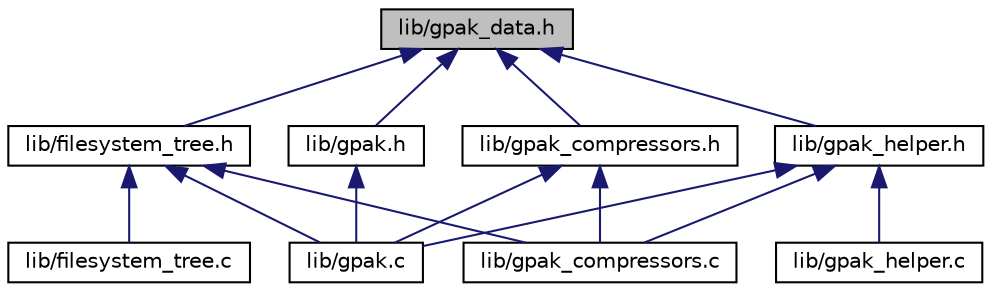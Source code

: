 digraph "lib/gpak_data.h"
{
 // LATEX_PDF_SIZE
  edge [fontname="Helvetica",fontsize="10",labelfontname="Helvetica",labelfontsize="10"];
  node [fontname="Helvetica",fontsize="10",shape=record];
  Node1 [label="lib/gpak_data.h",height=0.2,width=0.4,color="black", fillcolor="grey75", style="filled", fontcolor="black",tooltip=" "];
  Node1 -> Node2 [dir="back",color="midnightblue",fontsize="10",style="solid",fontname="Helvetica"];
  Node2 [label="lib/filesystem_tree.h",height=0.2,width=0.4,color="black", fillcolor="white", style="filled",URL="$filesystem__tree_8h.html",tooltip=" "];
  Node2 -> Node3 [dir="back",color="midnightblue",fontsize="10",style="solid",fontname="Helvetica"];
  Node3 [label="lib/filesystem_tree.c",height=0.2,width=0.4,color="black", fillcolor="white", style="filled",URL="$filesystem__tree_8c_source.html",tooltip=" "];
  Node2 -> Node4 [dir="back",color="midnightblue",fontsize="10",style="solid",fontname="Helvetica"];
  Node4 [label="lib/gpak.c",height=0.2,width=0.4,color="black", fillcolor="white", style="filled",URL="$gpak_8c_source.html",tooltip=" "];
  Node2 -> Node5 [dir="back",color="midnightblue",fontsize="10",style="solid",fontname="Helvetica"];
  Node5 [label="lib/gpak_compressors.c",height=0.2,width=0.4,color="black", fillcolor="white", style="filled",URL="$gpak__compressors_8c_source.html",tooltip=" "];
  Node1 -> Node6 [dir="back",color="midnightblue",fontsize="10",style="solid",fontname="Helvetica"];
  Node6 [label="lib/gpak.h",height=0.2,width=0.4,color="black", fillcolor="white", style="filled",URL="$gpak_8h.html",tooltip=" "];
  Node6 -> Node4 [dir="back",color="midnightblue",fontsize="10",style="solid",fontname="Helvetica"];
  Node1 -> Node7 [dir="back",color="midnightblue",fontsize="10",style="solid",fontname="Helvetica"];
  Node7 [label="lib/gpak_compressors.h",height=0.2,width=0.4,color="black", fillcolor="white", style="filled",URL="$gpak__compressors_8h.html",tooltip=" "];
  Node7 -> Node4 [dir="back",color="midnightblue",fontsize="10",style="solid",fontname="Helvetica"];
  Node7 -> Node5 [dir="back",color="midnightblue",fontsize="10",style="solid",fontname="Helvetica"];
  Node1 -> Node8 [dir="back",color="midnightblue",fontsize="10",style="solid",fontname="Helvetica"];
  Node8 [label="lib/gpak_helper.h",height=0.2,width=0.4,color="black", fillcolor="white", style="filled",URL="$gpak__helper_8h_source.html",tooltip=" "];
  Node8 -> Node4 [dir="back",color="midnightblue",fontsize="10",style="solid",fontname="Helvetica"];
  Node8 -> Node5 [dir="back",color="midnightblue",fontsize="10",style="solid",fontname="Helvetica"];
  Node8 -> Node9 [dir="back",color="midnightblue",fontsize="10",style="solid",fontname="Helvetica"];
  Node9 [label="lib/gpak_helper.c",height=0.2,width=0.4,color="black", fillcolor="white", style="filled",URL="$gpak__helper_8c_source.html",tooltip=" "];
}
